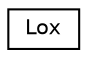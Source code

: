 digraph "Graphical Class Hierarchy"
{
  edge [fontname="Helvetica",fontsize="10",labelfontname="Helvetica",labelfontsize="10"];
  node [fontname="Helvetica",fontsize="10",shape=record];
  rankdir="LR";
  Node0 [label="Lox",height=0.2,width=0.4,color="black", fillcolor="white", style="filled",URL="$classaworx_1_1lib_1_1lox_1_1Lox.html"];
}
